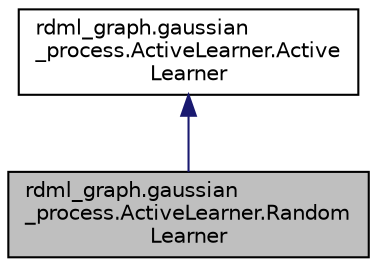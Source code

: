 digraph "rdml_graph.gaussian_process.ActiveLearner.RandomLearner"
{
 // LATEX_PDF_SIZE
  edge [fontname="Helvetica",fontsize="10",labelfontname="Helvetica",labelfontsize="10"];
  node [fontname="Helvetica",fontsize="10",shape=record];
  Node1 [label="rdml_graph.gaussian\l_process.ActiveLearner.Random\lLearner",height=0.2,width=0.4,color="black", fillcolor="grey75", style="filled", fontcolor="black",tooltip=" "];
  Node2 -> Node1 [dir="back",color="midnightblue",fontsize="10",style="solid",fontname="Helvetica"];
  Node2 [label="rdml_graph.gaussian\l_process.ActiveLearner.Active\lLearner",height=0.2,width=0.4,color="black", fillcolor="white", style="filled",URL="$classrdml__graph_1_1gaussian__process_1_1ActiveLearner_1_1ActiveLearner.html",tooltip="Base Active Learning class."];
}
